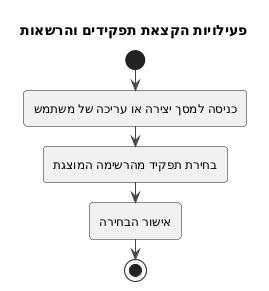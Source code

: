 @startuml
!theme vibrant

title פעילויות הקצאת תפקידים והרשאות

start
:כניסה למסך יצירה או עריכה של משתמש;

:בחירת תפקיד מהרשימה המוצגת;

:אישור הבחירה;

stop

@enduml
